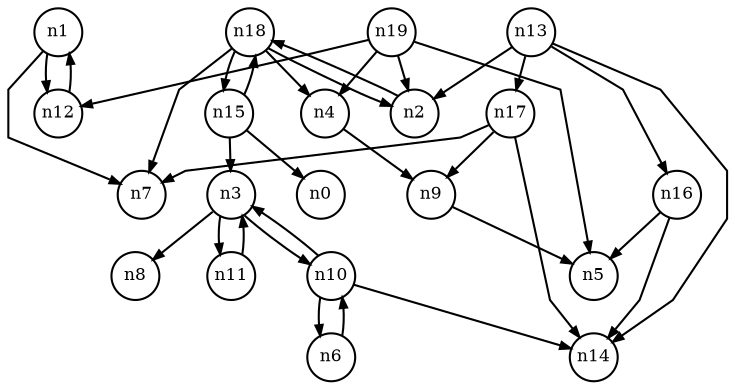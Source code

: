 digraph G{
splines=polyline;
ranksep=0.22;
nodesep=0.22;
nodesize=0.16;
fontsize=8
edge [arrowsize=0.5]
node [fontsize=8 shape=circle width=0.32 fixedsize=shape];

n1 -> n7
n1 -> n12
n12 -> n1
n3 -> n8
n3 -> n11
n3 -> n10
n11 -> n3
n9 -> n5
n4 -> n9
n10 -> n3
n10 -> n14
n10 -> n6
n6 -> n10
n2 -> n18
n13 -> n2
n13 -> n14
n13 -> n16
n13 -> n17
n16 -> n5
n16 -> n14
n17 -> n7
n17 -> n9
n17 -> n14
n15 -> n0
n15 -> n3
n15 -> n18
n18 -> n2
n18 -> n4
n18 -> n7
n18 -> n15
n19 -> n2
n19 -> n4
n19 -> n5
n19 -> n12
}

